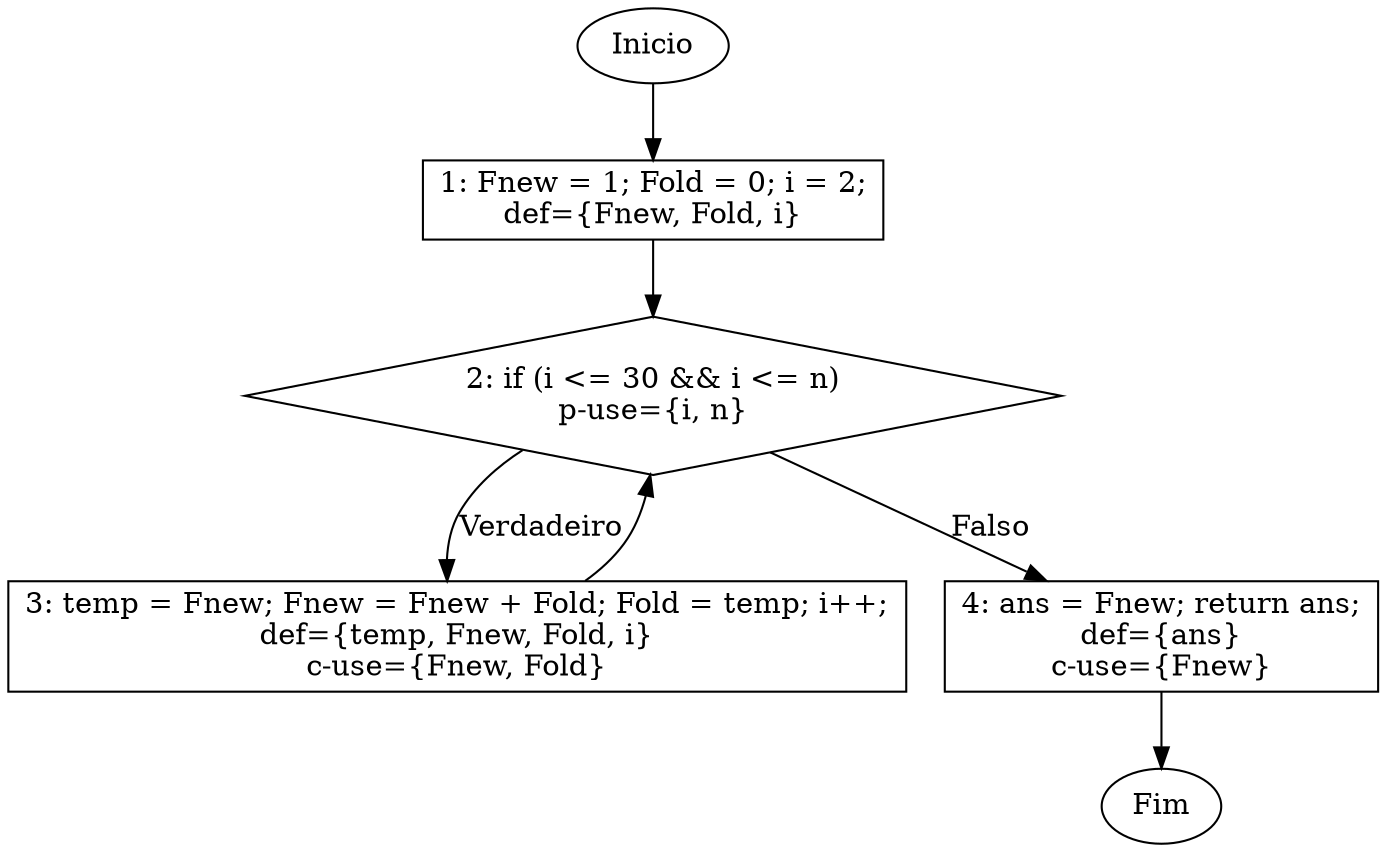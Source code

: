 digraph fib {
    rankdir=TB;
    node [shape=box];
    start [label="Inicio", shape=ellipse];
    end [label="Fim", shape=ellipse];

    node1 [label="1: Fnew = 1; Fold = 0; i = 2;\ndef={Fnew, Fold, i}"];
    node2 [label="2: if (i <= 30 && i <= n)\np-use={i, n}", shape=diamond];
    node3 [label="3: temp = Fnew; Fnew = Fnew + Fold; Fold = temp; i++;\ndef={temp, Fnew, Fold, i}\nc-use={Fnew, Fold}"];
    node4 [label="4: ans = Fnew; return ans;\ndef={ans}\nc-use={Fnew}"];

    start -> node1;
    node1 -> node2;
    node2 -> node3 [label="Verdadeiro"];
    node2 -> node4 [label="Falso"];
    node3 -> node2;
    node4 -> end;
}